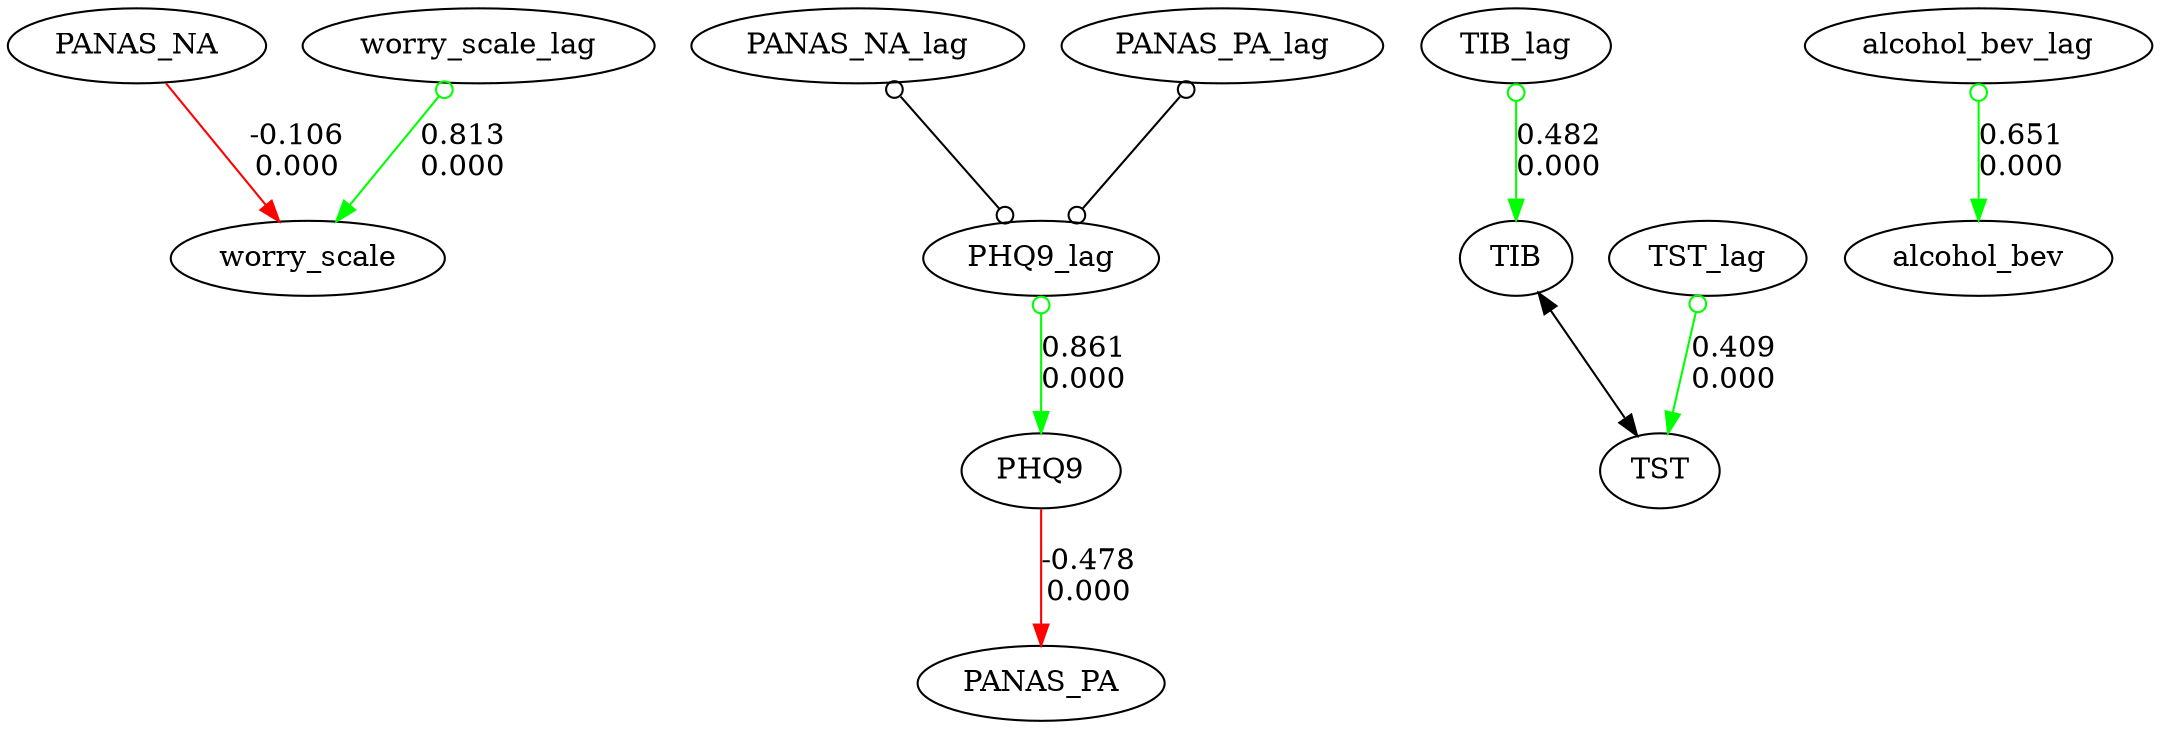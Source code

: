 digraph {
	node [color=black shape=oval]
	dpi=300
	PANAS_NA -> worry_scale [label="-0.106
0.000" arrowhead=normal arrowtail=none color=red dir=both]
	PHQ9 -> PANAS_PA [label="-0.478
0.000" arrowhead=normal arrowtail=none color=red dir=both]
	TIB_lag -> TIB [label="0.482
0.000" arrowhead=normal arrowtail=odot color=green dir=both]
	TST_lag -> TST [label="0.409
0.000" arrowhead=normal arrowtail=odot color=green dir=both]
	alcohol_bev_lag -> alcohol_bev [label="0.651
0.000" arrowhead=normal arrowtail=odot color=green dir=both]
	PHQ9_lag -> PHQ9 [label="0.861
0.000" arrowhead=normal arrowtail=odot color=green dir=both]
	worry_scale_lag -> worry_scale [label="0.813
0.000" arrowhead=normal arrowtail=odot color=green dir=both]
	TIB -> TST [label="" arrowhead=normal arrowtail=normal color=black dir=both]
	PANAS_NA_lag -> PHQ9_lag [label="" arrowhead=odot arrowtail=odot color=black dir=both]
	PANAS_PA_lag -> PHQ9_lag [label="" arrowhead=odot arrowtail=odot color=black dir=both]
}
